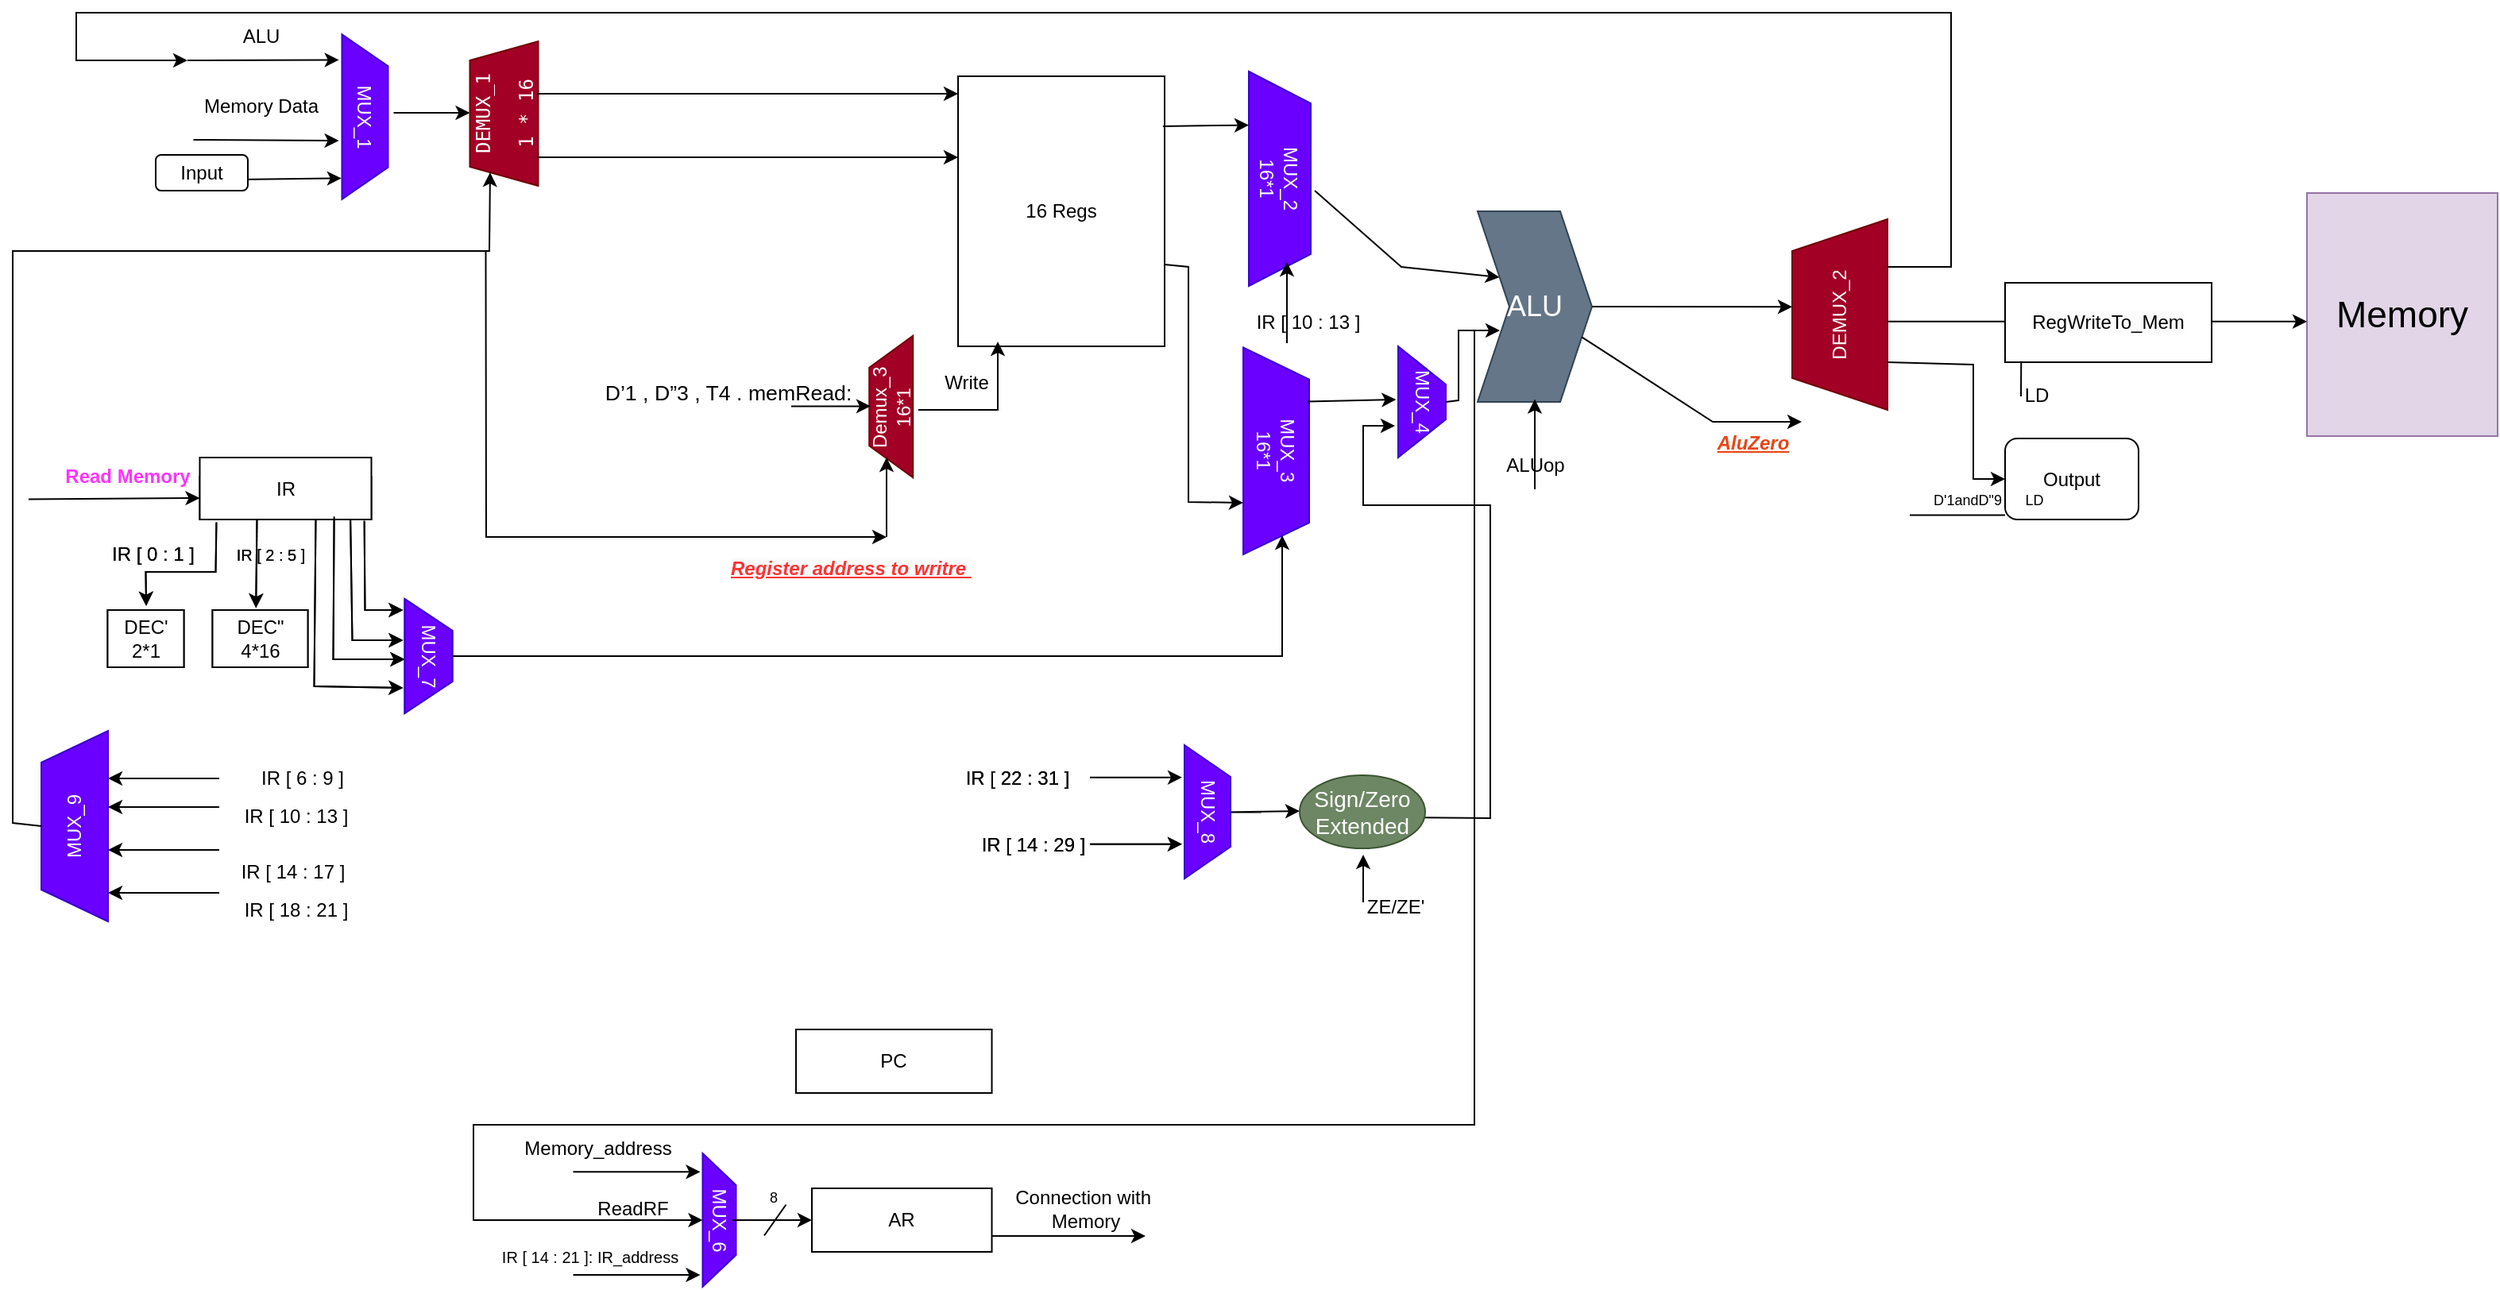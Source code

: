<mxfile version="22.1.16" type="github">
  <diagram name="Page-1" id="Bb-EMWeqlnFe7wZa1K4K">
    <mxGraphModel dx="795" dy="1383" grid="1" gridSize="10" guides="1" tooltips="1" connect="1" arrows="1" fold="1" page="1" pageScale="1" pageWidth="1100" pageHeight="850" math="0" shadow="0">
      <root>
        <mxCell id="0" />
        <mxCell id="1" parent="0" />
        <mxCell id="euj-i1NuRjFge6NPLihV-1" value="IR" style="rounded=0;whiteSpace=wrap;html=1;" parent="1" vertex="1">
          <mxGeometry x="147.74" y="-548" width="108" height="27" as="geometry" />
        </mxCell>
        <mxCell id="euj-i1NuRjFge6NPLihV-2" value="" style="endArrow=classic;html=1;rounded=0;exitX=0.095;exitY=1.063;exitDx=0;exitDy=0;exitPerimeter=0;entryX=0;entryY=0.5;entryDx=0;entryDy=0;" parent="1" target="euj-i1NuRjFge6NPLihV-1" edge="1">
          <mxGeometry width="50" height="50" relative="1" as="geometry">
            <mxPoint x="40" y="-533.748" as="sourcePoint" />
            <mxPoint x="147.74" y="-536" as="targetPoint" />
          </mxGeometry>
        </mxCell>
        <mxCell id="euj-i1NuRjFge6NPLihV-3" value="&lt;font color=&quot;#ff33ff&quot;&gt;Read Memory&lt;br&gt;&lt;/font&gt;" style="text;html=1;align=center;verticalAlign=middle;resizable=0;points=[];autosize=1;strokeColor=none;fillColor=none;fontStyle=1" parent="1" vertex="1">
          <mxGeometry x="47.74" y="-560" width="108" height="24" as="geometry" />
        </mxCell>
        <mxCell id="euj-i1NuRjFge6NPLihV-4" value="DEC&#39;&lt;br&gt;2*1" style="rounded=0;whiteSpace=wrap;html=1;" parent="1" vertex="1">
          <mxGeometry x="89.74" y="-464" width="48" height="36" as="geometry" />
        </mxCell>
        <mxCell id="euj-i1NuRjFge6NPLihV-5" value="DEC&quot;&lt;br&gt;4*16" style="rounded=0;whiteSpace=wrap;html=1;" parent="1" vertex="1">
          <mxGeometry x="155.74" y="-464" width="60" height="36" as="geometry" />
        </mxCell>
        <mxCell id="euj-i1NuRjFge6NPLihV-6" value="" style="endArrow=classic;html=1;rounded=0;entryX=0.506;entryY=-0.072;entryDx=0;entryDy=0;entryPerimeter=0;exitX=0.097;exitY=1.059;exitDx=0;exitDy=0;exitPerimeter=0;" parent="1" source="euj-i1NuRjFge6NPLihV-1" target="euj-i1NuRjFge6NPLihV-4" edge="1">
          <mxGeometry width="50" height="50" relative="1" as="geometry">
            <mxPoint x="159.23" y="-521" as="sourcePoint" />
            <mxPoint x="159.23" y="-476" as="targetPoint" />
            <Array as="points">
              <mxPoint x="157.74" y="-488" />
              <mxPoint x="113.74" y="-488" />
            </Array>
          </mxGeometry>
        </mxCell>
        <mxCell id="euj-i1NuRjFge6NPLihV-7" value="" style="endArrow=classic;html=1;rounded=0;exitX=0.611;exitY=1;exitDx=0;exitDy=0;exitPerimeter=0;entryX=0.456;entryY=-0.036;entryDx=0;entryDy=0;entryPerimeter=0;" parent="1" target="euj-i1NuRjFge6NPLihV-5" edge="1">
          <mxGeometry width="50" height="50" relative="1" as="geometry">
            <mxPoint x="183.738" y="-521.0" as="sourcePoint" />
            <mxPoint x="183.75" y="-476" as="targetPoint" />
          </mxGeometry>
        </mxCell>
        <mxCell id="euj-i1NuRjFge6NPLihV-8" value="" style="endArrow=classic;html=1;rounded=0;exitX=0.959;exitY=1.028;exitDx=0;exitDy=0;exitPerimeter=0;entryX=0.12;entryY=1.02;entryDx=0;entryDy=0;entryPerimeter=0;" parent="1" source="euj-i1NuRjFge6NPLihV-1" edge="1">
          <mxGeometry width="50" height="50" relative="1" as="geometry">
            <mxPoint x="231.74" y="-414" as="sourcePoint" />
            <mxPoint x="275.74" y="-464" as="targetPoint" />
            <Array as="points">
              <mxPoint x="251.74" y="-464" />
            </Array>
          </mxGeometry>
        </mxCell>
        <mxCell id="euj-i1NuRjFge6NPLihV-9" value="" style="endArrow=classic;html=1;rounded=0;exitX=0.878;exitY=0.99;exitDx=0;exitDy=0;exitPerimeter=0;entryX=0.391;entryY=1.028;entryDx=0;entryDy=0;entryPerimeter=0;" parent="1" source="euj-i1NuRjFge6NPLihV-1" edge="1">
          <mxGeometry width="50" height="50" relative="1" as="geometry">
            <mxPoint x="231.74" y="-414" as="sourcePoint" />
            <mxPoint x="275.74" y="-445" as="targetPoint" />
            <Array as="points">
              <mxPoint x="243.74" y="-445" />
            </Array>
          </mxGeometry>
        </mxCell>
        <mxCell id="euj-i1NuRjFge6NPLihV-10" value="" style="endArrow=classic;html=1;rounded=0;exitX=0.783;exitY=0.952;exitDx=0;exitDy=0;entryX=0.391;entryY=1.028;entryDx=0;entryDy=0;entryPerimeter=0;exitPerimeter=0;" parent="1" source="euj-i1NuRjFge6NPLihV-1" edge="1">
          <mxGeometry width="50" height="50" relative="1" as="geometry">
            <mxPoint x="243.74" y="-509" as="sourcePoint" />
            <mxPoint x="276.74" y="-433" as="targetPoint" />
            <Array as="points">
              <mxPoint x="231.74" y="-433" />
            </Array>
          </mxGeometry>
        </mxCell>
        <mxCell id="euj-i1NuRjFge6NPLihV-11" value="" style="endArrow=classic;html=1;rounded=0;exitX=0.783;exitY=0.952;exitDx=0;exitDy=0;entryX=0.804;entryY=1.028;entryDx=0;entryDy=0;entryPerimeter=0;exitPerimeter=0;" parent="1" edge="1">
          <mxGeometry width="50" height="50" relative="1" as="geometry">
            <mxPoint x="220.74" y="-521" as="sourcePoint" />
            <mxPoint x="275.74" y="-415" as="targetPoint" />
            <Array as="points">
              <mxPoint x="219.74" y="-416" />
            </Array>
          </mxGeometry>
        </mxCell>
        <mxCell id="euj-i1NuRjFge6NPLihV-12" value="IR [ 0 : 1 ]" style="text;html=1;align=center;verticalAlign=middle;resizable=0;points=[];autosize=1;strokeColor=none;fillColor=none;" parent="1" vertex="1">
          <mxGeometry x="75.74" y="-511" width="84" height="24" as="geometry" />
        </mxCell>
        <mxCell id="euj-i1NuRjFge6NPLihV-13" value="&lt;font style=&quot;font-size: 10px;&quot;&gt;IR [ 2 : 5 ]&lt;/font&gt;" style="text;html=1;align=center;verticalAlign=middle;resizable=0;points=[];autosize=1;strokeColor=none;fillColor=none;rotation=0;" parent="1" vertex="1">
          <mxGeometry x="155.74" y="-511" width="72" height="24" as="geometry" />
        </mxCell>
        <mxCell id="euj-i1NuRjFge6NPLihV-14" value="MUX_7" style="shape=trapezoid;perimeter=trapezoidPerimeter;whiteSpace=wrap;html=1;fixedSize=1;rotation=90;fillColor=#6a00ff;fontColor=#ffffff;strokeColor=#3700CC;" parent="1" vertex="1">
          <mxGeometry x="255.74" y="-450" width="72" height="30" as="geometry" />
        </mxCell>
        <mxCell id="euj-i1NuRjFge6NPLihV-16" value="" style="endArrow=classic;html=1;rounded=0;" parent="1" edge="1">
          <mxGeometry width="50" height="50" relative="1" as="geometry">
            <mxPoint x="708" y="-358.66" as="sourcePoint" />
            <mxPoint x="766" y="-358.66" as="targetPoint" />
          </mxGeometry>
        </mxCell>
        <mxCell id="euj-i1NuRjFge6NPLihV-17" value="" style="endArrow=classic;html=1;rounded=0;" parent="1" edge="1">
          <mxGeometry width="50" height="50" relative="1" as="geometry">
            <mxPoint x="708" y="-316.64" as="sourcePoint" />
            <mxPoint x="766" y="-316.64" as="targetPoint" />
          </mxGeometry>
        </mxCell>
        <mxCell id="euj-i1NuRjFge6NPLihV-18" value="IR [ 14 : 29 ]" style="text;html=1;align=center;verticalAlign=middle;resizable=0;points=[];autosize=1;strokeColor=none;fillColor=none;" parent="1" vertex="1">
          <mxGeometry x="624" y="-327.64" width="96" height="24" as="geometry" />
        </mxCell>
        <mxCell id="euj-i1NuRjFge6NPLihV-20" value="IR [ 22 : 31 ]" style="text;html=1;align=center;verticalAlign=middle;resizable=0;points=[];autosize=1;strokeColor=none;fillColor=none;" parent="1" vertex="1">
          <mxGeometry x="614" y="-370.35" width="96" height="24" as="geometry" />
        </mxCell>
        <mxCell id="euj-i1NuRjFge6NPLihV-21" value="IR" style="rounded=0;whiteSpace=wrap;html=1;" parent="1" vertex="1">
          <mxGeometry x="147.74" y="-560" width="108" height="39" as="geometry" />
        </mxCell>
        <mxCell id="euj-i1NuRjFge6NPLihV-24" value="DEC&#39;&lt;br&gt;2*1" style="rounded=0;whiteSpace=wrap;html=1;" parent="1" vertex="1">
          <mxGeometry x="89.74" y="-464" width="48" height="36" as="geometry" />
        </mxCell>
        <mxCell id="euj-i1NuRjFge6NPLihV-25" value="DEC&quot;&lt;br&gt;4*16" style="rounded=0;whiteSpace=wrap;html=1;" parent="1" vertex="1">
          <mxGeometry x="155.74" y="-464" width="60" height="36" as="geometry" />
        </mxCell>
        <mxCell id="euj-i1NuRjFge6NPLihV-26" value="" style="endArrow=classic;html=1;rounded=0;entryX=0.506;entryY=-0.072;entryDx=0;entryDy=0;entryPerimeter=0;exitX=0.097;exitY=1.059;exitDx=0;exitDy=0;exitPerimeter=0;" parent="1" source="euj-i1NuRjFge6NPLihV-21" target="euj-i1NuRjFge6NPLihV-24" edge="1">
          <mxGeometry width="50" height="50" relative="1" as="geometry">
            <mxPoint x="159.23" y="-521" as="sourcePoint" />
            <mxPoint x="159.23" y="-476" as="targetPoint" />
            <Array as="points">
              <mxPoint x="157.74" y="-488" />
              <mxPoint x="113.74" y="-488" />
            </Array>
          </mxGeometry>
        </mxCell>
        <mxCell id="euj-i1NuRjFge6NPLihV-27" value="" style="endArrow=classic;html=1;rounded=0;exitX=0.611;exitY=1;exitDx=0;exitDy=0;exitPerimeter=0;entryX=0.456;entryY=-0.036;entryDx=0;entryDy=0;entryPerimeter=0;" parent="1" target="euj-i1NuRjFge6NPLihV-25" edge="1">
          <mxGeometry width="50" height="50" relative="1" as="geometry">
            <mxPoint x="183.738" y="-521.0" as="sourcePoint" />
            <mxPoint x="183.75" y="-476" as="targetPoint" />
          </mxGeometry>
        </mxCell>
        <mxCell id="euj-i1NuRjFge6NPLihV-28" value="" style="endArrow=classic;html=1;rounded=0;exitX=0.959;exitY=1.028;exitDx=0;exitDy=0;exitPerimeter=0;entryX=0.12;entryY=1.02;entryDx=0;entryDy=0;entryPerimeter=0;" parent="1" source="euj-i1NuRjFge6NPLihV-21" edge="1">
          <mxGeometry width="50" height="50" relative="1" as="geometry">
            <mxPoint x="231.74" y="-414" as="sourcePoint" />
            <mxPoint x="275.74" y="-464" as="targetPoint" />
            <Array as="points">
              <mxPoint x="251.74" y="-464" />
            </Array>
          </mxGeometry>
        </mxCell>
        <mxCell id="euj-i1NuRjFge6NPLihV-29" value="" style="endArrow=classic;html=1;rounded=0;exitX=0.878;exitY=0.99;exitDx=0;exitDy=0;exitPerimeter=0;entryX=0.391;entryY=1.028;entryDx=0;entryDy=0;entryPerimeter=0;" parent="1" source="euj-i1NuRjFge6NPLihV-21" edge="1">
          <mxGeometry width="50" height="50" relative="1" as="geometry">
            <mxPoint x="231.74" y="-414" as="sourcePoint" />
            <mxPoint x="275.74" y="-445" as="targetPoint" />
            <Array as="points">
              <mxPoint x="243.74" y="-445" />
            </Array>
          </mxGeometry>
        </mxCell>
        <mxCell id="euj-i1NuRjFge6NPLihV-30" value="" style="endArrow=classic;html=1;rounded=0;exitX=0.783;exitY=0.952;exitDx=0;exitDy=0;entryX=0.391;entryY=1.028;entryDx=0;entryDy=0;entryPerimeter=0;exitPerimeter=0;" parent="1" source="euj-i1NuRjFge6NPLihV-21" edge="1">
          <mxGeometry width="50" height="50" relative="1" as="geometry">
            <mxPoint x="243.74" y="-509" as="sourcePoint" />
            <mxPoint x="276.74" y="-433" as="targetPoint" />
            <Array as="points">
              <mxPoint x="231.74" y="-433" />
            </Array>
          </mxGeometry>
        </mxCell>
        <mxCell id="euj-i1NuRjFge6NPLihV-31" value="" style="endArrow=classic;html=1;rounded=0;exitX=0.783;exitY=0.952;exitDx=0;exitDy=0;entryX=0.804;entryY=1.028;entryDx=0;entryDy=0;entryPerimeter=0;exitPerimeter=0;" parent="1" edge="1">
          <mxGeometry width="50" height="50" relative="1" as="geometry">
            <mxPoint x="220.74" y="-521" as="sourcePoint" />
            <mxPoint x="275.74" y="-415" as="targetPoint" />
            <Array as="points">
              <mxPoint x="219.74" y="-416" />
            </Array>
          </mxGeometry>
        </mxCell>
        <mxCell id="euj-i1NuRjFge6NPLihV-32" value="IR [ 0 : 1 ]" style="text;html=1;align=center;verticalAlign=middle;resizable=0;points=[];autosize=1;strokeColor=none;fillColor=none;" parent="1" vertex="1">
          <mxGeometry x="75.74" y="-511" width="84" height="24" as="geometry" />
        </mxCell>
        <mxCell id="euj-i1NuRjFge6NPLihV-33" value="&lt;font style=&quot;font-size: 10px;&quot;&gt;IR [ 2 : 5 ]&lt;/font&gt;" style="text;html=1;align=center;verticalAlign=middle;resizable=0;points=[];autosize=1;strokeColor=none;fillColor=none;rotation=0;" parent="1" vertex="1">
          <mxGeometry x="155.74" y="-511" width="72" height="24" as="geometry" />
        </mxCell>
        <mxCell id="euj-i1NuRjFge6NPLihV-34" value="MUX_7" style="shape=trapezoid;perimeter=trapezoidPerimeter;whiteSpace=wrap;html=1;fixedSize=1;rotation=90;fillColor=#6a00ff;fontColor=#ffffff;strokeColor=#3700CC;" parent="1" vertex="1">
          <mxGeometry x="255.74" y="-450" width="72" height="30" as="geometry" />
        </mxCell>
        <mxCell id="euj-i1NuRjFge6NPLihV-35" value="" style="endArrow=classic;html=1;rounded=0;" parent="1" edge="1">
          <mxGeometry width="50" height="50" relative="1" as="geometry">
            <mxPoint x="816" y="-336.79" as="sourcePoint" />
            <mxPoint x="840" y="-337.5" as="targetPoint" />
            <Array as="points">
              <mxPoint x="792" y="-336.79" />
            </Array>
          </mxGeometry>
        </mxCell>
        <mxCell id="euj-i1NuRjFge6NPLihV-37" value="" style="endArrow=classic;html=1;rounded=0;" parent="1" edge="1">
          <mxGeometry width="50" height="50" relative="1" as="geometry">
            <mxPoint x="708" y="-316.64" as="sourcePoint" />
            <mxPoint x="766" y="-316.64" as="targetPoint" />
          </mxGeometry>
        </mxCell>
        <mxCell id="euj-i1NuRjFge6NPLihV-38" value="IR [ 14 : 29 ]" style="text;html=1;align=center;verticalAlign=middle;resizable=0;points=[];autosize=1;strokeColor=none;fillColor=none;" parent="1" vertex="1">
          <mxGeometry x="624" y="-327.64" width="96" height="24" as="geometry" />
        </mxCell>
        <mxCell id="euj-i1NuRjFge6NPLihV-39" value="&lt;font style=&quot;font-size: 14px;&quot;&gt;Sign/Zero Extended&lt;/font&gt;" style="ellipse;whiteSpace=wrap;html=1;fillColor=#6d8764;strokeColor=#3A5431;fontColor=#ffffff;" parent="1" vertex="1">
          <mxGeometry x="840" y="-360" width="79" height="46" as="geometry" />
        </mxCell>
        <mxCell id="euj-i1NuRjFge6NPLihV-40" value="IR [ 22 : 31 ]" style="text;html=1;align=center;verticalAlign=middle;resizable=0;points=[];autosize=1;strokeColor=none;fillColor=none;" parent="1" vertex="1">
          <mxGeometry x="614" y="-370.35" width="96" height="24" as="geometry" />
        </mxCell>
        <mxCell id="euj-i1NuRjFge6NPLihV-41" value="MUX_8" style="shape=trapezoid;perimeter=trapezoidPerimeter;whiteSpace=wrap;html=1;fixedSize=1;rotation=90;fillColor=#6a00ff;fontColor=#ffffff;strokeColor=#3700CC;" parent="1" vertex="1">
          <mxGeometry x="740" y="-351.5" width="84" height="29" as="geometry" />
        </mxCell>
        <mxCell id="euj-i1NuRjFge6NPLihV-44" value="" style="rounded=0;whiteSpace=wrap;html=1;" parent="1" vertex="1">
          <mxGeometry x="625" y="-800" width="130" height="170" as="geometry" />
        </mxCell>
        <mxCell id="euj-i1NuRjFge6NPLihV-45" value="16 Regs" style="text;html=1;strokeColor=none;fillColor=none;align=center;verticalAlign=middle;whiteSpace=wrap;rounded=0;" parent="1" vertex="1">
          <mxGeometry x="660" y="-730" width="60" height="30" as="geometry" />
        </mxCell>
        <mxCell id="euj-i1NuRjFge6NPLihV-52" value="" style="endArrow=none;html=1;rounded=0;" parent="1" edge="1">
          <mxGeometry width="50" height="50" relative="1" as="geometry">
            <mxPoint x="915" y="-600.5" as="sourcePoint" />
            <mxPoint x="915" y="-600.5" as="targetPoint" />
            <Array as="points" />
          </mxGeometry>
        </mxCell>
        <mxCell id="euj-i1NuRjFge6NPLihV-57" value="MUX_2&lt;br&gt;16*1&lt;br&gt;" style="shape=trapezoid;perimeter=trapezoidPerimeter;whiteSpace=wrap;html=1;fixedSize=1;rotation=90;fillColor=#6a00ff;fontColor=#ffffff;strokeColor=#3700CC;" parent="1" vertex="1">
          <mxGeometry x="760" y="-755" width="135" height="39" as="geometry" />
        </mxCell>
        <mxCell id="euj-i1NuRjFge6NPLihV-58" value="MUX_3&lt;br&gt;16*1&lt;br&gt;" style="shape=trapezoid;perimeter=trapezoidPerimeter;whiteSpace=wrap;html=1;fixedSize=1;rotation=90;fillColor=#6a00ff;fontColor=#ffffff;strokeColor=#3700CC;" parent="1" vertex="1">
          <mxGeometry x="760.12" y="-584.87" width="130.25" height="41.5" as="geometry" />
        </mxCell>
        <mxCell id="euj-i1NuRjFge6NPLihV-59" value="" style="endArrow=classic;html=1;rounded=0;entryX=0;entryY=0.25;entryDx=0;entryDy=0;" parent="1" target="euj-i1NuRjFge6NPLihV-61" edge="1">
          <mxGeometry width="50" height="50" relative="1" as="geometry">
            <mxPoint x="849.5" y="-728" as="sourcePoint" />
            <mxPoint x="957" y="-692" as="targetPoint" />
            <Array as="points">
              <mxPoint x="904" y="-680" />
            </Array>
          </mxGeometry>
        </mxCell>
        <mxCell id="euj-i1NuRjFge6NPLihV-60" value="" style="endArrow=classic;html=1;rounded=0;entryX=0.479;entryY=1.044;entryDx=0;entryDy=0;entryPerimeter=0;exitX=0.211;exitY=0.021;exitDx=0;exitDy=0;exitPerimeter=0;" parent="1" target="euj-i1NuRjFge6NPLihV-68" edge="1">
          <mxGeometry width="50" height="50" relative="1" as="geometry">
            <mxPoint x="845.124" y="-595.202" as="sourcePoint" />
            <mxPoint x="904.55" y="-596" as="targetPoint" />
            <Array as="points" />
          </mxGeometry>
        </mxCell>
        <mxCell id="euj-i1NuRjFge6NPLihV-61" value="&lt;font style=&quot;font-size: 18px;&quot;&gt;ALU&lt;/font&gt;" style="shape=step;perimeter=stepPerimeter;whiteSpace=wrap;html=1;fixedSize=1;fillColor=#647687;fontColor=#ffffff;strokeColor=#314354;" parent="1" vertex="1">
          <mxGeometry x="952" y="-715" width="72" height="120" as="geometry" />
        </mxCell>
        <mxCell id="euj-i1NuRjFge6NPLihV-62" value="DEMUX_2" style="shape=trapezoid;perimeter=trapezoidPerimeter;whiteSpace=wrap;html=1;fixedSize=1;rotation=-90;fillColor=#a20025;fontColor=#ffffff;strokeColor=#6F0000;" parent="1" vertex="1">
          <mxGeometry x="1120" y="-680" width="120" height="60" as="geometry" />
        </mxCell>
        <mxCell id="euj-i1NuRjFge6NPLihV-63" value="" style="endArrow=classic;html=1;rounded=0;exitX=1;exitY=0.5;exitDx=0;exitDy=0;" parent="1" edge="1" source="euj-i1NuRjFge6NPLihV-61">
          <mxGeometry width="50" height="50" relative="1" as="geometry">
            <mxPoint x="1108" y="-654.86" as="sourcePoint" />
            <mxPoint x="1150" y="-654.86" as="targetPoint" />
          </mxGeometry>
        </mxCell>
        <mxCell id="euj-i1NuRjFge6NPLihV-64" value="" style="endArrow=classic;html=1;rounded=0;" parent="1" edge="1">
          <mxGeometry width="50" height="50" relative="1" as="geometry">
            <mxPoint x="832" y="-632" as="sourcePoint" />
            <mxPoint x="832" y="-683" as="targetPoint" />
          </mxGeometry>
        </mxCell>
        <mxCell id="euj-i1NuRjFge6NPLihV-67" value="Output" style="rounded=1;whiteSpace=wrap;html=1;" parent="1" vertex="1">
          <mxGeometry x="1284" y="-572" width="84" height="51" as="geometry" />
        </mxCell>
        <mxCell id="euj-i1NuRjFge6NPLihV-68" value="MUX_4" style="shape=trapezoid;perimeter=trapezoidPerimeter;whiteSpace=wrap;html=1;fixedSize=1;rotation=90;size=24;fillColor=#6a00ff;fontColor=#ffffff;strokeColor=#3700CC;" parent="1" vertex="1">
          <mxGeometry x="882" y="-610" width="70" height="30" as="geometry" />
        </mxCell>
        <mxCell id="euj-i1NuRjFge6NPLihV-69" value="" style="endArrow=classic;html=1;rounded=0;exitX=0.5;exitY=0;exitDx=0;exitDy=0;" parent="1" source="euj-i1NuRjFge6NPLihV-68" edge="1">
          <mxGeometry width="50" height="50" relative="1" as="geometry">
            <mxPoint x="916" y="-590" as="sourcePoint" />
            <mxPoint x="966" y="-640" as="targetPoint" />
            <Array as="points">
              <mxPoint x="940" y="-596" />
              <mxPoint x="940" y="-640" />
            </Array>
          </mxGeometry>
        </mxCell>
        <mxCell id="euj-i1NuRjFge6NPLihV-70" value="" style="endArrow=none;html=1;rounded=0;" parent="1" edge="1">
          <mxGeometry width="50" height="50" relative="1" as="geometry">
            <mxPoint x="856" y="-596" as="sourcePoint" />
            <mxPoint x="856" y="-596" as="targetPoint" />
            <Array as="points" />
          </mxGeometry>
        </mxCell>
        <mxCell id="euj-i1NuRjFge6NPLihV-71" value="" style="endArrow=none;html=1;rounded=0;" parent="1" edge="1">
          <mxGeometry width="50" height="50" relative="1" as="geometry">
            <mxPoint x="1224" y="-523.75" as="sourcePoint" />
            <mxPoint x="1284" y="-523.75" as="targetPoint" />
          </mxGeometry>
        </mxCell>
        <mxCell id="euj-i1NuRjFge6NPLihV-72" value="&lt;font style=&quot;font-size: 9px;&quot;&gt;D&#39;1andD&quot;9&lt;/font&gt;" style="text;html=1;align=center;verticalAlign=middle;resizable=0;points=[];autosize=1;strokeColor=none;fillColor=none;" parent="1" vertex="1">
          <mxGeometry x="1224" y="-546.5" width="72" height="24" as="geometry" />
        </mxCell>
        <mxCell id="euj-i1NuRjFge6NPLihV-73" value="&lt;font style=&quot;font-size: 9px;&quot;&gt;LD&lt;/font&gt;" style="text;html=1;align=center;verticalAlign=middle;resizable=0;points=[];autosize=1;strokeColor=none;fillColor=none;" parent="1" vertex="1">
          <mxGeometry x="1284" y="-546.5" width="36" height="24" as="geometry" />
        </mxCell>
        <mxCell id="euj-i1NuRjFge6NPLihV-74" value="" style="endArrow=classic;html=1;rounded=0;" parent="1" edge="1">
          <mxGeometry width="50" height="50" relative="1" as="geometry">
            <mxPoint x="988" y="-540" as="sourcePoint" />
            <mxPoint x="988" y="-596.75" as="targetPoint" />
            <Array as="points">
              <mxPoint x="988" y="-547" />
            </Array>
          </mxGeometry>
        </mxCell>
        <mxCell id="euj-i1NuRjFge6NPLihV-75" value="ALUop" style="text;html=1;align=center;verticalAlign=middle;resizable=0;points=[];autosize=1;strokeColor=none;fillColor=none;" parent="1" vertex="1">
          <mxGeometry x="958" y="-567.37" width="60" height="24" as="geometry" />
        </mxCell>
        <mxCell id="euj-i1NuRjFge6NPLihV-76" value="" style="endArrow=classic;html=1;rounded=0;" parent="1" source="euj-i1NuRjFge6NPLihV-61" edge="1">
          <mxGeometry width="50" height="50" relative="1" as="geometry">
            <mxPoint x="1100.174" y="-630.022" as="sourcePoint" />
            <mxPoint x="1156" y="-582.5" as="targetPoint" />
            <Array as="points">
              <mxPoint x="1100" y="-582.5" />
            </Array>
          </mxGeometry>
        </mxCell>
        <mxCell id="euj-i1NuRjFge6NPLihV-77" value="&lt;b&gt;&lt;font color=&quot;#ea4513&quot;&gt;&lt;i&gt;&lt;u&gt;AluZero&lt;/u&gt;&lt;/i&gt;&lt;/font&gt;&lt;/b&gt;" style="text;html=1;align=center;verticalAlign=middle;resizable=0;points=[];autosize=1;strokeColor=none;fillColor=none;" parent="1" vertex="1">
          <mxGeometry x="1090" y="-584.5" width="70" height="30" as="geometry" />
        </mxCell>
        <mxCell id="euj-i1NuRjFge6NPLihV-78" value="" style="endArrow=classic;html=1;rounded=0;exitX=0.992;exitY=0.185;exitDx=0;exitDy=0;entryX=0.25;entryY=1;entryDx=0;entryDy=0;exitPerimeter=0;" parent="1" source="euj-i1NuRjFge6NPLihV-44" target="euj-i1NuRjFge6NPLihV-57" edge="1">
          <mxGeometry width="50" height="50" relative="1" as="geometry">
            <mxPoint x="740" y="-690" as="sourcePoint" />
            <mxPoint x="790" y="-740" as="targetPoint" />
          </mxGeometry>
        </mxCell>
        <mxCell id="euj-i1NuRjFge6NPLihV-79" value="" style="endArrow=classic;html=1;rounded=0;exitX=0.992;exitY=0.185;exitDx=0;exitDy=0;entryX=0.75;entryY=1;entryDx=0;entryDy=0;exitPerimeter=0;" parent="1" target="euj-i1NuRjFge6NPLihV-58" edge="1">
          <mxGeometry width="50" height="50" relative="1" as="geometry">
            <mxPoint x="755" y="-681.5" as="sourcePoint" />
            <mxPoint x="809" y="-681.5" as="targetPoint" />
            <Array as="points">
              <mxPoint x="770" y="-680" />
              <mxPoint x="770" y="-532" />
            </Array>
          </mxGeometry>
        </mxCell>
        <mxCell id="euj-i1NuRjFge6NPLihV-80" value="IR [ 10 : 13 ]" style="text;html=1;align=center;verticalAlign=middle;resizable=0;points=[];autosize=1;strokeColor=none;fillColor=none;rotation=0;" parent="1" vertex="1">
          <mxGeometry x="800.37" y="-660" width="90" height="30" as="geometry" />
        </mxCell>
        <mxCell id="euj-i1NuRjFge6NPLihV-81" value="" style="endArrow=classic;html=1;rounded=0;exitX=0.5;exitY=0;exitDx=0;exitDy=0;" parent="1" source="euj-i1NuRjFge6NPLihV-34" edge="1">
          <mxGeometry width="50" height="50" relative="1" as="geometry">
            <mxPoint x="790" y="-103" as="sourcePoint" />
            <mxPoint x="829" y="-511" as="targetPoint" />
            <Array as="points">
              <mxPoint x="829" y="-435" />
            </Array>
          </mxGeometry>
        </mxCell>
        <mxCell id="euj-i1NuRjFge6NPLihV-84" value="" style="endArrow=classic;html=1;rounded=0;" parent="1" edge="1">
          <mxGeometry width="50" height="50" relative="1" as="geometry">
            <mxPoint x="919" y="-333.35" as="sourcePoint" />
            <mxPoint x="900" y="-580" as="targetPoint" />
            <Array as="points">
              <mxPoint x="960" y="-333" />
              <mxPoint x="960" y="-530" />
              <mxPoint x="880" y="-530" />
              <mxPoint x="880" y="-580" />
            </Array>
          </mxGeometry>
        </mxCell>
        <mxCell id="euj-i1NuRjFge6NPLihV-85" value="&lt;font style=&quot;font-size: 23px;&quot;&gt;Memory&lt;/font&gt;" style="rounded=0;whiteSpace=wrap;html=1;fillColor=#e1d5e7;strokeColor=#9673a6;" parent="1" vertex="1">
          <mxGeometry x="1474" y="-726.5" width="120" height="153" as="geometry" />
        </mxCell>
        <mxCell id="euj-i1NuRjFge6NPLihV-86" value="" style="endArrow=classic;html=1;rounded=0;exitX=0.5;exitY=1;exitDx=0;exitDy=0;entryX=0;entryY=0.5;entryDx=0;entryDy=0;" parent="1" edge="1">
          <mxGeometry width="50" height="50" relative="1" as="geometry">
            <mxPoint x="1210" y="-645.62" as="sourcePoint" />
            <mxPoint x="1474" y="-645.62" as="targetPoint" />
          </mxGeometry>
        </mxCell>
        <mxCell id="euj-i1NuRjFge6NPLihV-88" value="" style="endArrow=classic;html=1;rounded=0;exitX=0.75;exitY=1;exitDx=0;exitDy=0;" parent="1" edge="1" source="euj-i1NuRjFge6NPLihV-62">
          <mxGeometry width="50" height="50" relative="1" as="geometry">
            <mxPoint x="1210" y="-800" as="sourcePoint" />
            <mxPoint x="140" y="-810" as="targetPoint" />
            <Array as="points">
              <mxPoint x="1250" y="-680" />
              <mxPoint x="1250" y="-840" />
              <mxPoint x="1166" y="-840" />
              <mxPoint x="70" y="-840" />
              <mxPoint x="70" y="-810" />
            </Array>
          </mxGeometry>
        </mxCell>
        <mxCell id="euj-i1NuRjFge6NPLihV-89" value="&lt;meta charset=&quot;utf-8&quot;&gt;&lt;span style=&quot;color: rgb(0, 0, 0); font-family: Helvetica; font-size: 12px; font-style: normal; font-variant-ligatures: normal; font-variant-caps: normal; font-weight: 400; letter-spacing: normal; orphans: 2; text-align: center; text-indent: 0px; text-transform: none; widows: 2; word-spacing: 0px; -webkit-text-stroke-width: 0px; background-color: rgb(251, 251, 251); text-decoration-thickness: initial; text-decoration-style: initial; text-decoration-color: initial; float: none; display: inline !important;&quot;&gt;RegWriteTo_Mem&lt;/span&gt;" style="rounded=0;whiteSpace=wrap;html=1;" parent="1" vertex="1">
          <mxGeometry x="1284" y="-670" width="130" height="50" as="geometry" />
        </mxCell>
        <mxCell id="euj-i1NuRjFge6NPLihV-90" value="" style="endArrow=classic;html=1;rounded=0;entryX=0;entryY=0.5;entryDx=0;entryDy=0;exitX=0.25;exitY=1;exitDx=0;exitDy=0;" parent="1" source="euj-i1NuRjFge6NPLihV-62" target="euj-i1NuRjFge6NPLihV-67" edge="1">
          <mxGeometry width="50" height="50" relative="1" as="geometry">
            <mxPoint x="1114" y="-628.5" as="sourcePoint" />
            <mxPoint x="1164" y="-678.5" as="targetPoint" />
            <Array as="points">
              <mxPoint x="1264" y="-618.5" />
              <mxPoint x="1264" y="-546.5" />
            </Array>
          </mxGeometry>
        </mxCell>
        <mxCell id="euj-i1NuRjFge6NPLihV-91" value="" style="endArrow=classic;html=1;rounded=0;entryX=0.645;entryY=1.067;entryDx=0;entryDy=0;entryPerimeter=0;" parent="1" target="euj-i1NuRjFge6NPLihV-98" edge="1">
          <mxGeometry width="50" height="50" relative="1" as="geometry">
            <mxPoint x="143.74" y="-760" as="sourcePoint" />
            <mxPoint x="227.74" y="-759.58" as="targetPoint" />
          </mxGeometry>
        </mxCell>
        <mxCell id="euj-i1NuRjFge6NPLihV-92" value="&lt;pre&gt;&lt;font style=&quot;font-size: 12px;&quot;&gt;DEMUX_1&lt;/font&gt;&lt;/pre&gt;&lt;pre&gt;&lt;font style=&quot;font-size: 12px;&quot;&gt;1 * 16&lt;/font&gt;&lt;/pre&gt;" style="shape=trapezoid;perimeter=trapezoidPerimeter;whiteSpace=wrap;html=1;fixedSize=1;rotation=-90;size=12;fillColor=#a20025;fontColor=#ffffff;strokeColor=#6F0000;" parent="1" vertex="1">
          <mxGeometry x="293.74" y="-798" width="91" height="43" as="geometry" />
        </mxCell>
        <mxCell id="euj-i1NuRjFge6NPLihV-93" value="" style="endArrow=classic;html=1;rounded=0;entryX=0;entryY=0;entryDx=0;entryDy=0;" parent="1" edge="1">
          <mxGeometry width="50" height="50" relative="1" as="geometry">
            <mxPoint x="360" y="-789" as="sourcePoint" />
            <mxPoint x="625" y="-789" as="targetPoint" />
          </mxGeometry>
        </mxCell>
        <mxCell id="euj-i1NuRjFge6NPLihV-94" value="Memory Data" style="text;html=1;align=center;verticalAlign=middle;resizable=0;points=[];autosize=1;strokeColor=none;fillColor=none;" parent="1" vertex="1">
          <mxGeometry x="135.74" y="-796" width="100" height="30" as="geometry" />
        </mxCell>
        <mxCell id="euj-i1NuRjFge6NPLihV-95" value="" style="endArrow=classic;html=1;rounded=0;entryX=0.155;entryY=1.065;entryDx=0;entryDy=0;entryPerimeter=0;" parent="1" target="euj-i1NuRjFge6NPLihV-98" edge="1">
          <mxGeometry width="50" height="50" relative="1" as="geometry">
            <mxPoint x="140" y="-810" as="sourcePoint" />
            <mxPoint x="230" y="-810" as="targetPoint" />
          </mxGeometry>
        </mxCell>
        <mxCell id="euj-i1NuRjFge6NPLihV-96" value="ALU" style="text;html=1;align=center;verticalAlign=middle;resizable=0;points=[];autosize=1;strokeColor=none;fillColor=none;" parent="1" vertex="1">
          <mxGeometry x="161.74" y="-837" width="48" height="24" as="geometry" />
        </mxCell>
        <mxCell id="euj-i1NuRjFge6NPLihV-97" value="" style="endArrow=classic;html=1;rounded=0;" parent="1" edge="1">
          <mxGeometry width="50" height="50" relative="1" as="geometry">
            <mxPoint x="360" y="-749" as="sourcePoint" />
            <mxPoint x="625" y="-749" as="targetPoint" />
            <Array as="points">
              <mxPoint x="435" y="-749" />
            </Array>
          </mxGeometry>
        </mxCell>
        <mxCell id="euj-i1NuRjFge6NPLihV-98" value="MUX_1" style="shape=trapezoid;perimeter=trapezoidPerimeter;whiteSpace=wrap;html=1;fixedSize=1;rotation=90;fillColor=#6a00ff;fontColor=#ffffff;strokeColor=#3700CC;" parent="1" vertex="1">
          <mxGeometry x="199.87" y="-789" width="103.74" height="29" as="geometry" />
        </mxCell>
        <mxCell id="euj-i1NuRjFge6NPLihV-99" value="" style="endArrow=classic;html=1;rounded=0;" parent="1" edge="1">
          <mxGeometry width="50" height="50" relative="1" as="geometry">
            <mxPoint x="269.74" y="-777" as="sourcePoint" />
            <mxPoint x="317.74" y="-777" as="targetPoint" />
          </mxGeometry>
        </mxCell>
        <mxCell id="euj-i1NuRjFge6NPLihV-100" value="" style="endArrow=classic;html=1;rounded=0;entryX=0.873;entryY=1.011;entryDx=0;entryDy=0;entryPerimeter=0;" parent="1" target="euj-i1NuRjFge6NPLihV-98" edge="1">
          <mxGeometry width="50" height="50" relative="1" as="geometry">
            <mxPoint x="171.74" y="-735" as="sourcePoint" />
            <mxPoint x="221.74" y="-735" as="targetPoint" />
          </mxGeometry>
        </mxCell>
        <mxCell id="euj-i1NuRjFge6NPLihV-101" value="" style="endArrow=classic;html=1;rounded=0;" parent="1" edge="1">
          <mxGeometry width="50" height="50" relative="1" as="geometry">
            <mxPoint x="600" y="-590" as="sourcePoint" />
            <mxPoint x="650" y="-633" as="targetPoint" />
            <Array as="points">
              <mxPoint x="650" y="-590" />
            </Array>
          </mxGeometry>
        </mxCell>
        <mxCell id="euj-i1NuRjFge6NPLihV-102" value="Write" style="text;html=1;align=center;verticalAlign=middle;resizable=0;points=[];autosize=1;strokeColor=none;fillColor=none;" parent="1" vertex="1">
          <mxGeometry x="600" y="-619" width="60" height="24" as="geometry" />
        </mxCell>
        <mxCell id="euj-i1NuRjFge6NPLihV-103" value="Demux_3&lt;br&gt;16*1" style="shape=trapezoid;perimeter=trapezoidPerimeter;whiteSpace=wrap;html=1;fixedSize=1;rotation=-90;fillColor=#a20025;fontColor=#ffffff;strokeColor=#6F0000;" parent="1" vertex="1">
          <mxGeometry x="538.25" y="-605.75" width="89.24" height="27.5" as="geometry" />
        </mxCell>
        <mxCell id="euj-i1NuRjFge6NPLihV-104" value="" style="endArrow=classic;html=1;rounded=0;" parent="1" edge="1">
          <mxGeometry width="50" height="50" relative="1" as="geometry">
            <mxPoint x="520" y="-592.31" as="sourcePoint" />
            <mxPoint x="570" y="-592.31" as="targetPoint" />
          </mxGeometry>
        </mxCell>
        <mxCell id="euj-i1NuRjFge6NPLihV-105" value="" style="endArrow=classic;html=1;rounded=0;" parent="1" edge="1">
          <mxGeometry width="50" height="50" relative="1" as="geometry">
            <mxPoint x="580" y="-510" as="sourcePoint" />
            <mxPoint x="580" y="-560" as="targetPoint" />
          </mxGeometry>
        </mxCell>
        <mxCell id="euj-i1NuRjFge6NPLihV-106" value="&lt;meta charset=&quot;utf-8&quot;&gt;&lt;b id=&quot;docs-internal-guid-8bd9b326-7fff-f22a-ad19-f83c944f68d6&quot; style=&quot;font-weight:normal;&quot;&gt;&lt;span style=&quot;font-size: 10pt; font-family: Arial, sans-serif; color: rgb(0, 0, 0); background-color: transparent; font-weight: 400; font-style: normal; font-variant: normal; text-decoration: none; vertical-align: baseline;&quot;&gt;D’1 , D”3 , T4 . memRead:&lt;/span&gt;&lt;/b&gt;" style="text;html=1;align=center;verticalAlign=middle;resizable=0;points=[];autosize=1;strokeColor=none;fillColor=none;" parent="1" vertex="1">
          <mxGeometry x="390" y="-619" width="180" height="36" as="geometry" />
        </mxCell>
        <mxCell id="euj-i1NuRjFge6NPLihV-107" value="Input" style="rounded=1;whiteSpace=wrap;html=1;" parent="1" vertex="1">
          <mxGeometry x="120" y="-750.5" width="58" height="22.5" as="geometry" />
        </mxCell>
        <mxCell id="euj-i1NuRjFge6NPLihV-109" value="&lt;span style=&quot;font-family: Helvetica; font-size: 12px; font-variant-ligatures: normal; font-variant-caps: normal; letter-spacing: normal; orphans: 2; text-align: center; text-indent: 0px; text-transform: none; widows: 2; word-spacing: 0px; -webkit-text-stroke-width: 0px; background-color: rgb(251, 251, 251); text-decoration-thickness: initial; text-decoration-style: initial; text-decoration-color: initial; float: none; display: inline !important;&quot;&gt;&lt;font style=&quot;&quot; color=&quot;#ff3333&quot;&gt;&lt;b style=&quot;&quot;&gt;&lt;i&gt;&lt;u&gt;Register address to writre&amp;nbsp;&lt;/u&gt;&lt;/i&gt;&lt;/b&gt;&lt;/font&gt;&lt;/span&gt;" style="text;whiteSpace=wrap;html=1;" parent="1" vertex="1">
          <mxGeometry x="480" y="-504" width="170" height="40" as="geometry" />
        </mxCell>
        <mxCell id="euj-i1NuRjFge6NPLihV-110" value="MUX_9" style="shape=trapezoid;perimeter=trapezoidPerimeter;whiteSpace=wrap;html=1;fixedSize=1;rotation=-90;fillColor=#6a00ff;fontColor=#ffffff;strokeColor=#3700CC;" parent="1" vertex="1">
          <mxGeometry x="9" y="-349" width="120" height="42" as="geometry" />
        </mxCell>
        <mxCell id="euj-i1NuRjFge6NPLihV-111" value="" style="endArrow=classic;html=1;rounded=0;entryX=0.75;entryY=1;entryDx=0;entryDy=0;" parent="1" target="euj-i1NuRjFge6NPLihV-110" edge="1">
          <mxGeometry width="50" height="50" relative="1" as="geometry">
            <mxPoint x="160" y="-358" as="sourcePoint" />
            <mxPoint x="312.5" y="-502" as="targetPoint" />
            <Array as="points" />
          </mxGeometry>
        </mxCell>
        <mxCell id="euj-i1NuRjFge6NPLihV-112" value="" style="endArrow=classic;html=1;rounded=0;entryX=0.5;entryY=1;entryDx=0;entryDy=0;" parent="1" edge="1">
          <mxGeometry width="50" height="50" relative="1" as="geometry">
            <mxPoint x="160" y="-340" as="sourcePoint" />
            <mxPoint x="90" y="-340" as="targetPoint" />
            <Array as="points" />
          </mxGeometry>
        </mxCell>
        <mxCell id="euj-i1NuRjFge6NPLihV-113" value="" style="endArrow=classic;html=1;rounded=0;entryX=0.5;entryY=1;entryDx=0;entryDy=0;" parent="1" edge="1">
          <mxGeometry width="50" height="50" relative="1" as="geometry">
            <mxPoint x="160" y="-313" as="sourcePoint" />
            <mxPoint x="90" y="-313" as="targetPoint" />
            <Array as="points" />
          </mxGeometry>
        </mxCell>
        <mxCell id="euj-i1NuRjFge6NPLihV-114" value="" style="endArrow=classic;html=1;rounded=0;entryX=0.5;entryY=1;entryDx=0;entryDy=0;" parent="1" edge="1">
          <mxGeometry width="50" height="50" relative="1" as="geometry">
            <mxPoint x="160" y="-286" as="sourcePoint" />
            <mxPoint x="90" y="-286" as="targetPoint" />
            <Array as="points" />
          </mxGeometry>
        </mxCell>
        <mxCell id="euj-i1NuRjFge6NPLihV-115" value="IR [ 6 : 9 ]" style="text;html=1;align=center;verticalAlign=middle;resizable=0;points=[];autosize=1;strokeColor=none;fillColor=none;" parent="1" vertex="1">
          <mxGeometry x="169.74" y="-370.35" width="84" height="24" as="geometry" />
        </mxCell>
        <mxCell id="euj-i1NuRjFge6NPLihV-116" value="IR [ 10 : 13 ]" style="text;html=1;align=center;verticalAlign=middle;resizable=0;points=[];autosize=1;strokeColor=none;fillColor=none;" parent="1" vertex="1">
          <mxGeometry x="159.74" y="-346.35" width="96" height="24" as="geometry" />
        </mxCell>
        <mxCell id="euj-i1NuRjFge6NPLihV-117" value="IR [ 14 : 17 ]" style="text;html=1;align=center;verticalAlign=middle;resizable=0;points=[];autosize=1;strokeColor=none;fillColor=none;" parent="1" vertex="1">
          <mxGeometry x="157.74" y="-311.35" width="96" height="24" as="geometry" />
        </mxCell>
        <mxCell id="euj-i1NuRjFge6NPLihV-118" value="IR [ 18 : 21 ]" style="text;html=1;align=center;verticalAlign=middle;resizable=0;points=[];autosize=1;strokeColor=none;fillColor=none;" parent="1" vertex="1">
          <mxGeometry x="159.74" y="-287.35" width="96" height="24" as="geometry" />
        </mxCell>
        <mxCell id="euj-i1NuRjFge6NPLihV-119" value="" style="endArrow=classic;html=1;rounded=0;exitX=0.5;exitY=0;exitDx=0;exitDy=0;entryX=0;entryY=0.25;entryDx=0;entryDy=0;" parent="1" source="euj-i1NuRjFge6NPLihV-110" target="euj-i1NuRjFge6NPLihV-92" edge="1">
          <mxGeometry width="50" height="50" relative="1" as="geometry">
            <mxPoint x="60" y="-460" as="sourcePoint" />
            <mxPoint x="210" y="-880" as="targetPoint" />
            <Array as="points">
              <mxPoint x="30" y="-330" />
              <mxPoint x="30" y="-690" />
              <mxPoint x="170" y="-690" />
              <mxPoint x="330" y="-690" />
            </Array>
          </mxGeometry>
        </mxCell>
        <mxCell id="euj-i1NuRjFge6NPLihV-120" value="PC" style="rounded=0;whiteSpace=wrap;html=1;" parent="1" vertex="1">
          <mxGeometry x="523" y="-200" width="123.26" height="40" as="geometry" />
        </mxCell>
        <mxCell id="euj-i1NuRjFge6NPLihV-122" value="" style="endArrow=classic;html=1;rounded=0;" parent="1" edge="1">
          <mxGeometry width="50" height="50" relative="1" as="geometry">
            <mxPoint x="880" y="-280" as="sourcePoint" />
            <mxPoint x="880" y="-310" as="targetPoint" />
          </mxGeometry>
        </mxCell>
        <mxCell id="euj-i1NuRjFge6NPLihV-123" value="ZE/ZE&#39;" style="text;html=1;align=center;verticalAlign=middle;resizable=0;points=[];autosize=1;strokeColor=none;fillColor=none;" parent="1" vertex="1">
          <mxGeometry x="870" y="-292" width="60" height="30" as="geometry" />
        </mxCell>
        <mxCell id="-saxaBCca3jis8pv1up4-1" value="" style="endArrow=classic;html=1;rounded=0;" edge="1" parent="1">
          <mxGeometry width="50" height="50" relative="1" as="geometry">
            <mxPoint x="327.74" y="-690" as="sourcePoint" />
            <mxPoint x="580" y="-510" as="targetPoint" />
            <Array as="points">
              <mxPoint x="328" y="-510" />
            </Array>
          </mxGeometry>
        </mxCell>
        <mxCell id="-saxaBCca3jis8pv1up4-2" value="" style="endArrow=none;html=1;rounded=0;entryX=0.078;entryY=0.987;entryDx=0;entryDy=0;entryPerimeter=0;" edge="1" parent="1" target="euj-i1NuRjFge6NPLihV-89">
          <mxGeometry width="50" height="50" relative="1" as="geometry">
            <mxPoint x="1294" y="-598.5" as="sourcePoint" />
            <mxPoint x="1296" y="-620" as="targetPoint" />
          </mxGeometry>
        </mxCell>
        <mxCell id="-saxaBCca3jis8pv1up4-3" value="LD" style="text;html=1;strokeColor=none;fillColor=none;align=center;verticalAlign=middle;whiteSpace=wrap;rounded=0;" vertex="1" parent="1">
          <mxGeometry x="1274" y="-614.5" width="60" height="30" as="geometry" />
        </mxCell>
        <mxCell id="-saxaBCca3jis8pv1up4-4" value="" style="endArrow=classic;html=1;rounded=0;" edge="1" parent="1">
          <mxGeometry width="50" height="50" relative="1" as="geometry">
            <mxPoint x="633" y="-70" as="sourcePoint" />
            <mxPoint x="743" y="-70" as="targetPoint" />
          </mxGeometry>
        </mxCell>
        <mxCell id="-saxaBCca3jis8pv1up4-5" value="Connection with&amp;nbsp;&lt;br&gt;Memory&lt;br&gt;" style="text;html=1;align=center;verticalAlign=middle;resizable=0;points=[];autosize=1;strokeColor=none;fillColor=none;" vertex="1" parent="1">
          <mxGeometry x="650" y="-107.5" width="110" height="40" as="geometry" />
        </mxCell>
        <mxCell id="euj-i1NuRjFge6NPLihV-121" value="AR" style="rounded=0;whiteSpace=wrap;html=1;" parent="1" vertex="1">
          <mxGeometry x="533" y="-100" width="113.26" height="40" as="geometry" />
        </mxCell>
        <mxCell id="-saxaBCca3jis8pv1up4-8" value="MUX_6" style="shape=trapezoid;perimeter=trapezoidPerimeter;whiteSpace=wrap;html=1;fixedSize=1;rotation=90;fillColor=#6a00ff;fontColor=#ffffff;strokeColor=#3700CC;" vertex="1" parent="1">
          <mxGeometry x="432.74" y="-90.5" width="84" height="21" as="geometry" />
        </mxCell>
        <mxCell id="-saxaBCca3jis8pv1up4-11" value="" style="endArrow=classic;html=1;rounded=0;entryX=0;entryY=0.5;entryDx=0;entryDy=0;" edge="1" parent="1" target="euj-i1NuRjFge6NPLihV-121">
          <mxGeometry width="50" height="50" relative="1" as="geometry">
            <mxPoint x="483" y="-80" as="sourcePoint" />
            <mxPoint x="523" y="-130" as="targetPoint" />
          </mxGeometry>
        </mxCell>
        <mxCell id="-saxaBCca3jis8pv1up4-12" value="" style="endArrow=none;html=1;rounded=0;" edge="1" parent="1">
          <mxGeometry width="50" height="50" relative="1" as="geometry">
            <mxPoint x="503" y="-70.25" as="sourcePoint" />
            <mxPoint x="516.74" y="-89.75" as="targetPoint" />
          </mxGeometry>
        </mxCell>
        <mxCell id="-saxaBCca3jis8pv1up4-14" value="&lt;font style=&quot;font-size: 9px;&quot;&gt;8&lt;/font&gt;" style="text;html=1;strokeColor=none;fillColor=none;align=center;verticalAlign=middle;whiteSpace=wrap;rounded=0;" vertex="1" parent="1">
          <mxGeometry x="478.74" y="-110" width="60" height="30" as="geometry" />
        </mxCell>
        <mxCell id="-saxaBCca3jis8pv1up4-15" value="&lt;font style=&quot;font-size: 10px;&quot;&gt;IR [ 14 : 21 ]: IR_address&lt;/font&gt;" style="text;html=1;align=center;verticalAlign=middle;resizable=0;points=[];autosize=1;strokeColor=none;fillColor=none;" vertex="1" parent="1">
          <mxGeometry x="327.74" y="-72.5" width="130" height="30" as="geometry" />
        </mxCell>
        <mxCell id="-saxaBCca3jis8pv1up4-16" value="" style="endArrow=classic;html=1;rounded=0;" edge="1" parent="1">
          <mxGeometry width="50" height="50" relative="1" as="geometry">
            <mxPoint x="382.74" y="-110.32" as="sourcePoint" />
            <mxPoint x="462.74" y="-110.32" as="targetPoint" />
          </mxGeometry>
        </mxCell>
        <mxCell id="-saxaBCca3jis8pv1up4-19" value="" style="endArrow=classic;html=1;rounded=0;entryX=0.5;entryY=1;entryDx=0;entryDy=0;" edge="1" parent="1" target="-saxaBCca3jis8pv1up4-8">
          <mxGeometry width="50" height="50" relative="1" as="geometry">
            <mxPoint x="950" y="-640" as="sourcePoint" />
            <mxPoint x="170" y="-120" as="targetPoint" />
            <Array as="points">
              <mxPoint x="950" y="-140" />
              <mxPoint x="320" y="-140" />
              <mxPoint x="320" y="-80" />
            </Array>
          </mxGeometry>
        </mxCell>
        <mxCell id="-saxaBCca3jis8pv1up4-20" value="" style="endArrow=classic;html=1;rounded=0;" edge="1" parent="1">
          <mxGeometry width="50" height="50" relative="1" as="geometry">
            <mxPoint x="382.74" y="-45.5" as="sourcePoint" />
            <mxPoint x="462.74" y="-45.5" as="targetPoint" />
          </mxGeometry>
        </mxCell>
        <mxCell id="-saxaBCca3jis8pv1up4-21" value="Memory_address" style="text;html=1;align=center;verticalAlign=middle;resizable=0;points=[];autosize=1;strokeColor=none;fillColor=none;" vertex="1" parent="1">
          <mxGeometry x="338" y="-140" width="120" height="30" as="geometry" />
        </mxCell>
        <mxCell id="-saxaBCca3jis8pv1up4-23" value="ReadRF" style="text;html=1;align=center;verticalAlign=middle;resizable=0;points=[];autosize=1;strokeColor=none;fillColor=none;" vertex="1" parent="1">
          <mxGeometry x="384.74" y="-102.5" width="70" height="30" as="geometry" />
        </mxCell>
      </root>
    </mxGraphModel>
  </diagram>
</mxfile>
